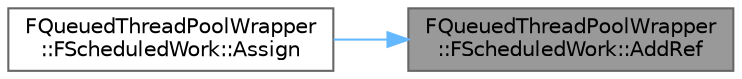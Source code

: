 digraph "FQueuedThreadPoolWrapper::FScheduledWork::AddRef"
{
 // INTERACTIVE_SVG=YES
 // LATEX_PDF_SIZE
  bgcolor="transparent";
  edge [fontname=Helvetica,fontsize=10,labelfontname=Helvetica,labelfontsize=10];
  node [fontname=Helvetica,fontsize=10,shape=box,height=0.2,width=0.4];
  rankdir="RL";
  Node1 [id="Node000001",label="FQueuedThreadPoolWrapper\l::FScheduledWork::AddRef",height=0.2,width=0.4,color="gray40", fillcolor="grey60", style="filled", fontcolor="black",tooltip=" "];
  Node1 -> Node2 [id="edge1_Node000001_Node000002",dir="back",color="steelblue1",style="solid",tooltip=" "];
  Node2 [id="Node000002",label="FQueuedThreadPoolWrapper\l::FScheduledWork::Assign",height=0.2,width=0.4,color="grey40", fillcolor="white", style="filled",URL="$dd/dad/classFQueuedThreadPoolWrapper_1_1FScheduledWork.html#a0e2bf0c06fc07d383b2d69d9c83a2522",tooltip=" "];
}
